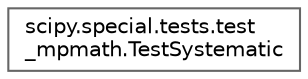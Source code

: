 digraph "Graphical Class Hierarchy"
{
 // LATEX_PDF_SIZE
  bgcolor="transparent";
  edge [fontname=Helvetica,fontsize=10,labelfontname=Helvetica,labelfontsize=10];
  node [fontname=Helvetica,fontsize=10,shape=box,height=0.2,width=0.4];
  rankdir="LR";
  Node0 [id="Node000000",label="scipy.special.tests.test\l_mpmath.TestSystematic",height=0.2,width=0.4,color="grey40", fillcolor="white", style="filled",URL="$d5/db6/classscipy_1_1special_1_1tests_1_1test__mpmath_1_1TestSystematic.html",tooltip=" "];
}
